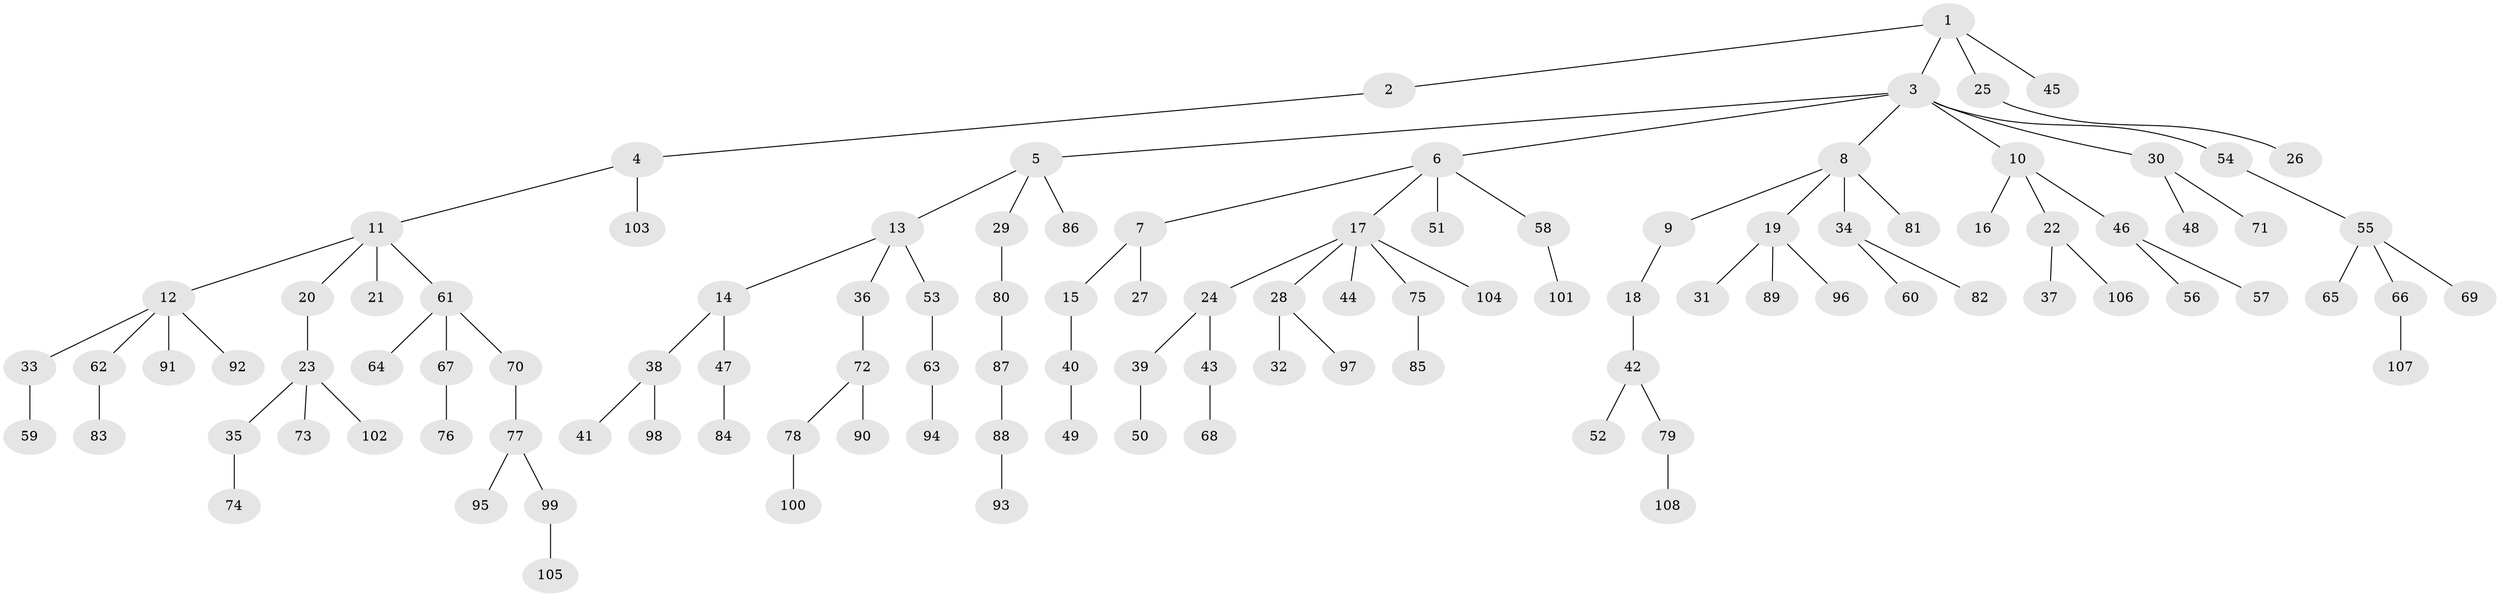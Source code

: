 // coarse degree distribution, {3: 0.1125, 8: 0.025, 4: 0.0625, 5: 0.0125, 7: 0.0125, 2: 0.2, 6: 0.0125, 1: 0.5625}
// Generated by graph-tools (version 1.1) at 2025/42/03/06/25 10:42:06]
// undirected, 108 vertices, 107 edges
graph export_dot {
graph [start="1"]
  node [color=gray90,style=filled];
  1;
  2;
  3;
  4;
  5;
  6;
  7;
  8;
  9;
  10;
  11;
  12;
  13;
  14;
  15;
  16;
  17;
  18;
  19;
  20;
  21;
  22;
  23;
  24;
  25;
  26;
  27;
  28;
  29;
  30;
  31;
  32;
  33;
  34;
  35;
  36;
  37;
  38;
  39;
  40;
  41;
  42;
  43;
  44;
  45;
  46;
  47;
  48;
  49;
  50;
  51;
  52;
  53;
  54;
  55;
  56;
  57;
  58;
  59;
  60;
  61;
  62;
  63;
  64;
  65;
  66;
  67;
  68;
  69;
  70;
  71;
  72;
  73;
  74;
  75;
  76;
  77;
  78;
  79;
  80;
  81;
  82;
  83;
  84;
  85;
  86;
  87;
  88;
  89;
  90;
  91;
  92;
  93;
  94;
  95;
  96;
  97;
  98;
  99;
  100;
  101;
  102;
  103;
  104;
  105;
  106;
  107;
  108;
  1 -- 2;
  1 -- 3;
  1 -- 25;
  1 -- 45;
  2 -- 4;
  3 -- 5;
  3 -- 6;
  3 -- 8;
  3 -- 10;
  3 -- 30;
  3 -- 54;
  4 -- 11;
  4 -- 103;
  5 -- 13;
  5 -- 29;
  5 -- 86;
  6 -- 7;
  6 -- 17;
  6 -- 51;
  6 -- 58;
  7 -- 15;
  7 -- 27;
  8 -- 9;
  8 -- 19;
  8 -- 34;
  8 -- 81;
  9 -- 18;
  10 -- 16;
  10 -- 22;
  10 -- 46;
  11 -- 12;
  11 -- 20;
  11 -- 21;
  11 -- 61;
  12 -- 33;
  12 -- 62;
  12 -- 91;
  12 -- 92;
  13 -- 14;
  13 -- 36;
  13 -- 53;
  14 -- 38;
  14 -- 47;
  15 -- 40;
  17 -- 24;
  17 -- 28;
  17 -- 44;
  17 -- 75;
  17 -- 104;
  18 -- 42;
  19 -- 31;
  19 -- 89;
  19 -- 96;
  20 -- 23;
  22 -- 37;
  22 -- 106;
  23 -- 35;
  23 -- 73;
  23 -- 102;
  24 -- 39;
  24 -- 43;
  25 -- 26;
  28 -- 32;
  28 -- 97;
  29 -- 80;
  30 -- 48;
  30 -- 71;
  33 -- 59;
  34 -- 60;
  34 -- 82;
  35 -- 74;
  36 -- 72;
  38 -- 41;
  38 -- 98;
  39 -- 50;
  40 -- 49;
  42 -- 52;
  42 -- 79;
  43 -- 68;
  46 -- 56;
  46 -- 57;
  47 -- 84;
  53 -- 63;
  54 -- 55;
  55 -- 65;
  55 -- 66;
  55 -- 69;
  58 -- 101;
  61 -- 64;
  61 -- 67;
  61 -- 70;
  62 -- 83;
  63 -- 94;
  66 -- 107;
  67 -- 76;
  70 -- 77;
  72 -- 78;
  72 -- 90;
  75 -- 85;
  77 -- 95;
  77 -- 99;
  78 -- 100;
  79 -- 108;
  80 -- 87;
  87 -- 88;
  88 -- 93;
  99 -- 105;
}
